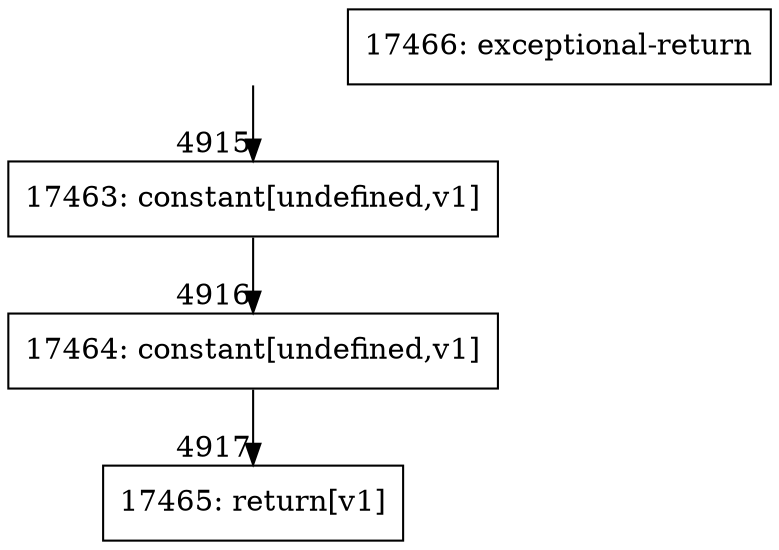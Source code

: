 digraph {
rankdir="TD"
BB_entry232[shape=none,label=""];
BB_entry232 -> BB4915 [tailport=s, headport=n, headlabel="    4915"]
BB4915 [shape=record label="{17463: constant[undefined,v1]}" ] 
BB4915 -> BB4916 [tailport=s, headport=n, headlabel="      4916"]
BB4916 [shape=record label="{17464: constant[undefined,v1]}" ] 
BB4916 -> BB4917 [tailport=s, headport=n, headlabel="      4917"]
BB4917 [shape=record label="{17465: return[v1]}" ] 
BB4918 [shape=record label="{17466: exceptional-return}" ] 
//#$~ 8146
}
